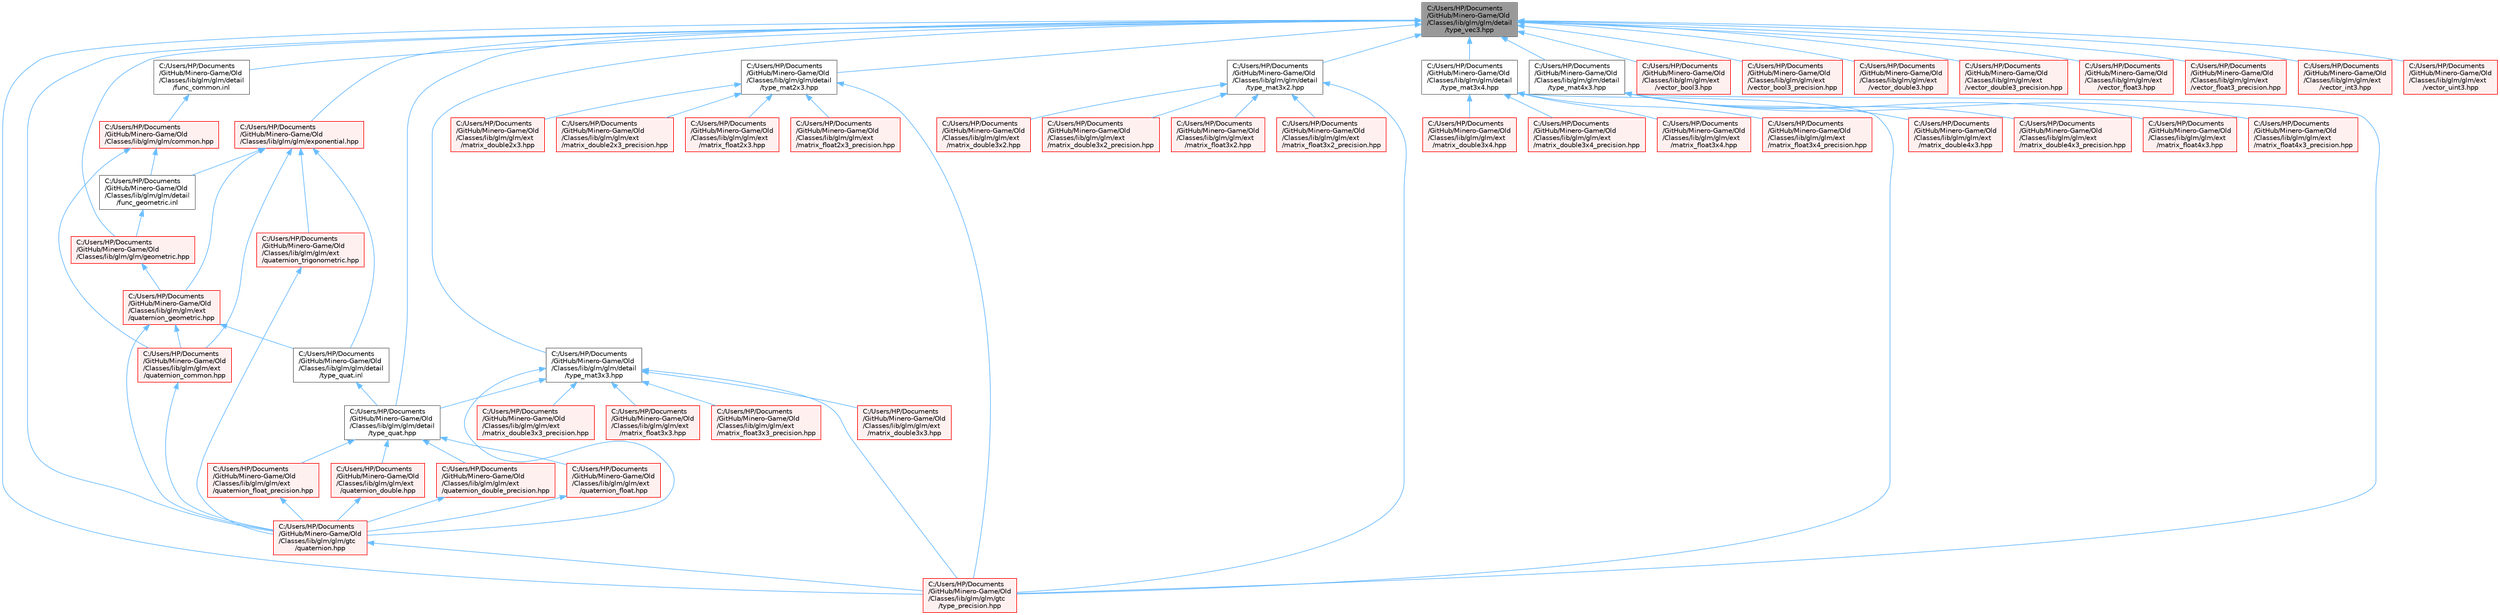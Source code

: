 digraph "C:/Users/HP/Documents/GitHub/Minero-Game/Old/Classes/lib/glm/glm/detail/type_vec3.hpp"
{
 // LATEX_PDF_SIZE
  bgcolor="transparent";
  edge [fontname=Helvetica,fontsize=10,labelfontname=Helvetica,labelfontsize=10];
  node [fontname=Helvetica,fontsize=10,shape=box,height=0.2,width=0.4];
  Node1 [id="Node000001",label="C:/Users/HP/Documents\l/GitHub/Minero-Game/Old\l/Classes/lib/glm/glm/detail\l/type_vec3.hpp",height=0.2,width=0.4,color="gray40", fillcolor="grey60", style="filled", fontcolor="black",tooltip=" "];
  Node1 -> Node2 [id="edge143_Node000001_Node000002",dir="back",color="steelblue1",style="solid",tooltip=" "];
  Node2 [id="Node000002",label="C:/Users/HP/Documents\l/GitHub/Minero-Game/Old\l/Classes/lib/glm/glm/detail\l/func_common.inl",height=0.2,width=0.4,color="grey40", fillcolor="white", style="filled",URL="$_old_2_classes_2lib_2glm_2glm_2detail_2func__common_8inl.html",tooltip=" "];
  Node2 -> Node3 [id="edge144_Node000002_Node000003",dir="back",color="steelblue1",style="solid",tooltip=" "];
  Node3 [id="Node000003",label="C:/Users/HP/Documents\l/GitHub/Minero-Game/Old\l/Classes/lib/glm/glm/common.hpp",height=0.2,width=0.4,color="red", fillcolor="#FFF0F0", style="filled",URL="$_old_2_classes_2lib_2glm_2glm_2common_8hpp.html",tooltip=" "];
  Node3 -> Node7 [id="edge145_Node000003_Node000007",dir="back",color="steelblue1",style="solid",tooltip=" "];
  Node7 [id="Node000007",label="C:/Users/HP/Documents\l/GitHub/Minero-Game/Old\l/Classes/lib/glm/glm/detail\l/func_geometric.inl",height=0.2,width=0.4,color="grey40", fillcolor="white", style="filled",URL="$_old_2_classes_2lib_2glm_2glm_2detail_2func__geometric_8inl.html",tooltip=" "];
  Node7 -> Node8 [id="edge146_Node000007_Node000008",dir="back",color="steelblue1",style="solid",tooltip=" "];
  Node8 [id="Node000008",label="C:/Users/HP/Documents\l/GitHub/Minero-Game/Old\l/Classes/lib/glm/glm/geometric.hpp",height=0.2,width=0.4,color="red", fillcolor="#FFF0F0", style="filled",URL="$_old_2_classes_2lib_2glm_2glm_2geometric_8hpp.html",tooltip=" "];
  Node8 -> Node143 [id="edge147_Node000008_Node000143",dir="back",color="steelblue1",style="solid",tooltip=" "];
  Node143 [id="Node000143",label="C:/Users/HP/Documents\l/GitHub/Minero-Game/Old\l/Classes/lib/glm/glm/ext\l/quaternion_geometric.hpp",height=0.2,width=0.4,color="red", fillcolor="#FFF0F0", style="filled",URL="$_old_2_classes_2lib_2glm_2glm_2ext_2quaternion__geometric_8hpp.html",tooltip=" "];
  Node143 -> Node144 [id="edge148_Node000143_Node000144",dir="back",color="steelblue1",style="solid",tooltip=" "];
  Node144 [id="Node000144",label="C:/Users/HP/Documents\l/GitHub/Minero-Game/Old\l/Classes/lib/glm/glm/detail\l/type_quat.inl",height=0.2,width=0.4,color="grey40", fillcolor="white", style="filled",URL="$_old_2_classes_2lib_2glm_2glm_2detail_2type__quat_8inl.html",tooltip=" "];
  Node144 -> Node106 [id="edge149_Node000144_Node000106",dir="back",color="steelblue1",style="solid",tooltip=" "];
  Node106 [id="Node000106",label="C:/Users/HP/Documents\l/GitHub/Minero-Game/Old\l/Classes/lib/glm/glm/detail\l/type_quat.hpp",height=0.2,width=0.4,color="grey40", fillcolor="white", style="filled",URL="$_old_2_classes_2lib_2glm_2glm_2detail_2type__quat_8hpp.html",tooltip=" "];
  Node106 -> Node107 [id="edge150_Node000106_Node000107",dir="back",color="steelblue1",style="solid",tooltip=" "];
  Node107 [id="Node000107",label="C:/Users/HP/Documents\l/GitHub/Minero-Game/Old\l/Classes/lib/glm/glm/ext\l/quaternion_double.hpp",height=0.2,width=0.4,color="red", fillcolor="#FFF0F0", style="filled",URL="$_old_2_classes_2lib_2glm_2glm_2ext_2quaternion__double_8hpp.html",tooltip=" "];
  Node107 -> Node108 [id="edge151_Node000107_Node000108",dir="back",color="steelblue1",style="solid",tooltip=" "];
  Node108 [id="Node000108",label="C:/Users/HP/Documents\l/GitHub/Minero-Game/Old\l/Classes/lib/glm/glm/gtc\l/quaternion.hpp",height=0.2,width=0.4,color="red", fillcolor="#FFF0F0", style="filled",URL="$_old_2_classes_2lib_2glm_2glm_2gtc_2quaternion_8hpp.html",tooltip=" "];
  Node108 -> Node99 [id="edge152_Node000108_Node000099",dir="back",color="steelblue1",style="solid",tooltip=" "];
  Node99 [id="Node000099",label="C:/Users/HP/Documents\l/GitHub/Minero-Game/Old\l/Classes/lib/glm/glm/gtc\l/type_precision.hpp",height=0.2,width=0.4,color="red", fillcolor="#FFF0F0", style="filled",URL="$_old_2_classes_2lib_2glm_2glm_2gtc_2type__precision_8hpp.html",tooltip=" "];
  Node106 -> Node110 [id="edge153_Node000106_Node000110",dir="back",color="steelblue1",style="solid",tooltip=" "];
  Node110 [id="Node000110",label="C:/Users/HP/Documents\l/GitHub/Minero-Game/Old\l/Classes/lib/glm/glm/ext\l/quaternion_double_precision.hpp",height=0.2,width=0.4,color="red", fillcolor="#FFF0F0", style="filled",URL="$_old_2_classes_2lib_2glm_2glm_2ext_2quaternion__double__precision_8hpp.html",tooltip=" "];
  Node110 -> Node108 [id="edge154_Node000110_Node000108",dir="back",color="steelblue1",style="solid",tooltip=" "];
  Node106 -> Node111 [id="edge155_Node000106_Node000111",dir="back",color="steelblue1",style="solid",tooltip=" "];
  Node111 [id="Node000111",label="C:/Users/HP/Documents\l/GitHub/Minero-Game/Old\l/Classes/lib/glm/glm/ext\l/quaternion_float.hpp",height=0.2,width=0.4,color="red", fillcolor="#FFF0F0", style="filled",URL="$_old_2_classes_2lib_2glm_2glm_2ext_2quaternion__float_8hpp.html",tooltip=" "];
  Node111 -> Node108 [id="edge156_Node000111_Node000108",dir="back",color="steelblue1",style="solid",tooltip=" "];
  Node106 -> Node112 [id="edge157_Node000106_Node000112",dir="back",color="steelblue1",style="solid",tooltip=" "];
  Node112 [id="Node000112",label="C:/Users/HP/Documents\l/GitHub/Minero-Game/Old\l/Classes/lib/glm/glm/ext\l/quaternion_float_precision.hpp",height=0.2,width=0.4,color="red", fillcolor="#FFF0F0", style="filled",URL="$_old_2_classes_2lib_2glm_2glm_2ext_2quaternion__float__precision_8hpp.html",tooltip=" "];
  Node112 -> Node108 [id="edge158_Node000112_Node000108",dir="back",color="steelblue1",style="solid",tooltip=" "];
  Node143 -> Node145 [id="edge159_Node000143_Node000145",dir="back",color="steelblue1",style="solid",tooltip=" "];
  Node145 [id="Node000145",label="C:/Users/HP/Documents\l/GitHub/Minero-Game/Old\l/Classes/lib/glm/glm/ext\l/quaternion_common.hpp",height=0.2,width=0.4,color="red", fillcolor="#FFF0F0", style="filled",URL="$_old_2_classes_2lib_2glm_2glm_2ext_2quaternion__common_8hpp.html",tooltip=" "];
  Node145 -> Node108 [id="edge160_Node000145_Node000108",dir="back",color="steelblue1",style="solid",tooltip=" "];
  Node143 -> Node108 [id="edge161_Node000143_Node000108",dir="back",color="steelblue1",style="solid",tooltip=" "];
  Node3 -> Node145 [id="edge162_Node000003_Node000145",dir="back",color="steelblue1",style="solid",tooltip=" "];
  Node1 -> Node183 [id="edge163_Node000001_Node000183",dir="back",color="steelblue1",style="solid",tooltip=" "];
  Node183 [id="Node000183",label="C:/Users/HP/Documents\l/GitHub/Minero-Game/Old\l/Classes/lib/glm/glm/detail\l/type_mat2x3.hpp",height=0.2,width=0.4,color="grey40", fillcolor="white", style="filled",URL="$_old_2_classes_2lib_2glm_2glm_2detail_2type__mat2x3_8hpp.html",tooltip=" "];
  Node183 -> Node184 [id="edge164_Node000183_Node000184",dir="back",color="steelblue1",style="solid",tooltip=" "];
  Node184 [id="Node000184",label="C:/Users/HP/Documents\l/GitHub/Minero-Game/Old\l/Classes/lib/glm/glm/ext\l/matrix_double2x3.hpp",height=0.2,width=0.4,color="red", fillcolor="#FFF0F0", style="filled",URL="$_old_2_classes_2lib_2glm_2glm_2ext_2matrix__double2x3_8hpp.html",tooltip=" "];
  Node183 -> Node190 [id="edge165_Node000183_Node000190",dir="back",color="steelblue1",style="solid",tooltip=" "];
  Node190 [id="Node000190",label="C:/Users/HP/Documents\l/GitHub/Minero-Game/Old\l/Classes/lib/glm/glm/ext\l/matrix_double2x3_precision.hpp",height=0.2,width=0.4,color="red", fillcolor="#FFF0F0", style="filled",URL="$_old_2_classes_2lib_2glm_2glm_2ext_2matrix__double2x3__precision_8hpp.html",tooltip=" "];
  Node183 -> Node191 [id="edge166_Node000183_Node000191",dir="back",color="steelblue1",style="solid",tooltip=" "];
  Node191 [id="Node000191",label="C:/Users/HP/Documents\l/GitHub/Minero-Game/Old\l/Classes/lib/glm/glm/ext\l/matrix_float2x3.hpp",height=0.2,width=0.4,color="red", fillcolor="#FFF0F0", style="filled",URL="$_old_2_classes_2lib_2glm_2glm_2ext_2matrix__float2x3_8hpp.html",tooltip=" "];
  Node183 -> Node192 [id="edge167_Node000183_Node000192",dir="back",color="steelblue1",style="solid",tooltip=" "];
  Node192 [id="Node000192",label="C:/Users/HP/Documents\l/GitHub/Minero-Game/Old\l/Classes/lib/glm/glm/ext\l/matrix_float2x3_precision.hpp",height=0.2,width=0.4,color="red", fillcolor="#FFF0F0", style="filled",URL="$_old_2_classes_2lib_2glm_2glm_2ext_2matrix__float2x3__precision_8hpp.html",tooltip=" "];
  Node183 -> Node99 [id="edge168_Node000183_Node000099",dir="back",color="steelblue1",style="solid",tooltip=" "];
  Node1 -> Node193 [id="edge169_Node000001_Node000193",dir="back",color="steelblue1",style="solid",tooltip=" "];
  Node193 [id="Node000193",label="C:/Users/HP/Documents\l/GitHub/Minero-Game/Old\l/Classes/lib/glm/glm/detail\l/type_mat3x2.hpp",height=0.2,width=0.4,color="grey40", fillcolor="white", style="filled",URL="$_old_2_classes_2lib_2glm_2glm_2detail_2type__mat3x2_8hpp.html",tooltip=" "];
  Node193 -> Node194 [id="edge170_Node000193_Node000194",dir="back",color="steelblue1",style="solid",tooltip=" "];
  Node194 [id="Node000194",label="C:/Users/HP/Documents\l/GitHub/Minero-Game/Old\l/Classes/lib/glm/glm/ext\l/matrix_double3x2.hpp",height=0.2,width=0.4,color="red", fillcolor="#FFF0F0", style="filled",URL="$_old_2_classes_2lib_2glm_2glm_2ext_2matrix__double3x2_8hpp.html",tooltip=" "];
  Node193 -> Node200 [id="edge171_Node000193_Node000200",dir="back",color="steelblue1",style="solid",tooltip=" "];
  Node200 [id="Node000200",label="C:/Users/HP/Documents\l/GitHub/Minero-Game/Old\l/Classes/lib/glm/glm/ext\l/matrix_double3x2_precision.hpp",height=0.2,width=0.4,color="red", fillcolor="#FFF0F0", style="filled",URL="$_old_2_classes_2lib_2glm_2glm_2ext_2matrix__double3x2__precision_8hpp.html",tooltip=" "];
  Node193 -> Node201 [id="edge172_Node000193_Node000201",dir="back",color="steelblue1",style="solid",tooltip=" "];
  Node201 [id="Node000201",label="C:/Users/HP/Documents\l/GitHub/Minero-Game/Old\l/Classes/lib/glm/glm/ext\l/matrix_float3x2.hpp",height=0.2,width=0.4,color="red", fillcolor="#FFF0F0", style="filled",URL="$_old_2_classes_2lib_2glm_2glm_2ext_2matrix__float3x2_8hpp.html",tooltip=" "];
  Node193 -> Node202 [id="edge173_Node000193_Node000202",dir="back",color="steelblue1",style="solid",tooltip=" "];
  Node202 [id="Node000202",label="C:/Users/HP/Documents\l/GitHub/Minero-Game/Old\l/Classes/lib/glm/glm/ext\l/matrix_float3x2_precision.hpp",height=0.2,width=0.4,color="red", fillcolor="#FFF0F0", style="filled",URL="$_old_2_classes_2lib_2glm_2glm_2ext_2matrix__float3x2__precision_8hpp.html",tooltip=" "];
  Node193 -> Node99 [id="edge174_Node000193_Node000099",dir="back",color="steelblue1",style="solid",tooltip=" "];
  Node1 -> Node105 [id="edge175_Node000001_Node000105",dir="back",color="steelblue1",style="solid",tooltip=" "];
  Node105 [id="Node000105",label="C:/Users/HP/Documents\l/GitHub/Minero-Game/Old\l/Classes/lib/glm/glm/detail\l/type_mat3x3.hpp",height=0.2,width=0.4,color="grey40", fillcolor="white", style="filled",URL="$_old_2_classes_2lib_2glm_2glm_2detail_2type__mat3x3_8hpp.html",tooltip=" "];
  Node105 -> Node106 [id="edge176_Node000105_Node000106",dir="back",color="steelblue1",style="solid",tooltip=" "];
  Node105 -> Node113 [id="edge177_Node000105_Node000113",dir="back",color="steelblue1",style="solid",tooltip=" "];
  Node113 [id="Node000113",label="C:/Users/HP/Documents\l/GitHub/Minero-Game/Old\l/Classes/lib/glm/glm/ext\l/matrix_double3x3.hpp",height=0.2,width=0.4,color="red", fillcolor="#FFF0F0", style="filled",URL="$_old_2_classes_2lib_2glm_2glm_2ext_2matrix__double3x3_8hpp.html",tooltip=" "];
  Node105 -> Node121 [id="edge178_Node000105_Node000121",dir="back",color="steelblue1",style="solid",tooltip=" "];
  Node121 [id="Node000121",label="C:/Users/HP/Documents\l/GitHub/Minero-Game/Old\l/Classes/lib/glm/glm/ext\l/matrix_double3x3_precision.hpp",height=0.2,width=0.4,color="red", fillcolor="#FFF0F0", style="filled",URL="$_old_2_classes_2lib_2glm_2glm_2ext_2matrix__double3x3__precision_8hpp.html",tooltip=" "];
  Node105 -> Node122 [id="edge179_Node000105_Node000122",dir="back",color="steelblue1",style="solid",tooltip=" "];
  Node122 [id="Node000122",label="C:/Users/HP/Documents\l/GitHub/Minero-Game/Old\l/Classes/lib/glm/glm/ext\l/matrix_float3x3.hpp",height=0.2,width=0.4,color="red", fillcolor="#FFF0F0", style="filled",URL="$_old_2_classes_2lib_2glm_2glm_2ext_2matrix__float3x3_8hpp.html",tooltip=" "];
  Node105 -> Node123 [id="edge180_Node000105_Node000123",dir="back",color="steelblue1",style="solid",tooltip=" "];
  Node123 [id="Node000123",label="C:/Users/HP/Documents\l/GitHub/Minero-Game/Old\l/Classes/lib/glm/glm/ext\l/matrix_float3x3_precision.hpp",height=0.2,width=0.4,color="red", fillcolor="#FFF0F0", style="filled",URL="$_old_2_classes_2lib_2glm_2glm_2ext_2matrix__float3x3__precision_8hpp.html",tooltip=" "];
  Node105 -> Node108 [id="edge181_Node000105_Node000108",dir="back",color="steelblue1",style="solid",tooltip=" "];
  Node105 -> Node99 [id="edge182_Node000105_Node000099",dir="back",color="steelblue1",style="solid",tooltip=" "];
  Node1 -> Node203 [id="edge183_Node000001_Node000203",dir="back",color="steelblue1",style="solid",tooltip=" "];
  Node203 [id="Node000203",label="C:/Users/HP/Documents\l/GitHub/Minero-Game/Old\l/Classes/lib/glm/glm/detail\l/type_mat3x4.hpp",height=0.2,width=0.4,color="grey40", fillcolor="white", style="filled",URL="$_old_2_classes_2lib_2glm_2glm_2detail_2type__mat3x4_8hpp.html",tooltip=" "];
  Node203 -> Node204 [id="edge184_Node000203_Node000204",dir="back",color="steelblue1",style="solid",tooltip=" "];
  Node204 [id="Node000204",label="C:/Users/HP/Documents\l/GitHub/Minero-Game/Old\l/Classes/lib/glm/glm/ext\l/matrix_double3x4.hpp",height=0.2,width=0.4,color="red", fillcolor="#FFF0F0", style="filled",URL="$_old_2_classes_2lib_2glm_2glm_2ext_2matrix__double3x4_8hpp.html",tooltip=" "];
  Node203 -> Node210 [id="edge185_Node000203_Node000210",dir="back",color="steelblue1",style="solid",tooltip=" "];
  Node210 [id="Node000210",label="C:/Users/HP/Documents\l/GitHub/Minero-Game/Old\l/Classes/lib/glm/glm/ext\l/matrix_double3x4_precision.hpp",height=0.2,width=0.4,color="red", fillcolor="#FFF0F0", style="filled",URL="$_old_2_classes_2lib_2glm_2glm_2ext_2matrix__double3x4__precision_8hpp.html",tooltip=" "];
  Node203 -> Node211 [id="edge186_Node000203_Node000211",dir="back",color="steelblue1",style="solid",tooltip=" "];
  Node211 [id="Node000211",label="C:/Users/HP/Documents\l/GitHub/Minero-Game/Old\l/Classes/lib/glm/glm/ext\l/matrix_float3x4.hpp",height=0.2,width=0.4,color="red", fillcolor="#FFF0F0", style="filled",URL="$_old_2_classes_2lib_2glm_2glm_2ext_2matrix__float3x4_8hpp.html",tooltip=" "];
  Node203 -> Node212 [id="edge187_Node000203_Node000212",dir="back",color="steelblue1",style="solid",tooltip=" "];
  Node212 [id="Node000212",label="C:/Users/HP/Documents\l/GitHub/Minero-Game/Old\l/Classes/lib/glm/glm/ext\l/matrix_float3x4_precision.hpp",height=0.2,width=0.4,color="red", fillcolor="#FFF0F0", style="filled",URL="$_old_2_classes_2lib_2glm_2glm_2ext_2matrix__float3x4__precision_8hpp.html",tooltip=" "];
  Node203 -> Node99 [id="edge188_Node000203_Node000099",dir="back",color="steelblue1",style="solid",tooltip=" "];
  Node1 -> Node213 [id="edge189_Node000001_Node000213",dir="back",color="steelblue1",style="solid",tooltip=" "];
  Node213 [id="Node000213",label="C:/Users/HP/Documents\l/GitHub/Minero-Game/Old\l/Classes/lib/glm/glm/detail\l/type_mat4x3.hpp",height=0.2,width=0.4,color="grey40", fillcolor="white", style="filled",URL="$_old_2_classes_2lib_2glm_2glm_2detail_2type__mat4x3_8hpp.html",tooltip=" "];
  Node213 -> Node214 [id="edge190_Node000213_Node000214",dir="back",color="steelblue1",style="solid",tooltip=" "];
  Node214 [id="Node000214",label="C:/Users/HP/Documents\l/GitHub/Minero-Game/Old\l/Classes/lib/glm/glm/ext\l/matrix_double4x3.hpp",height=0.2,width=0.4,color="red", fillcolor="#FFF0F0", style="filled",URL="$_old_2_classes_2lib_2glm_2glm_2ext_2matrix__double4x3_8hpp.html",tooltip=" "];
  Node213 -> Node220 [id="edge191_Node000213_Node000220",dir="back",color="steelblue1",style="solid",tooltip=" "];
  Node220 [id="Node000220",label="C:/Users/HP/Documents\l/GitHub/Minero-Game/Old\l/Classes/lib/glm/glm/ext\l/matrix_double4x3_precision.hpp",height=0.2,width=0.4,color="red", fillcolor="#FFF0F0", style="filled",URL="$_old_2_classes_2lib_2glm_2glm_2ext_2matrix__double4x3__precision_8hpp.html",tooltip=" "];
  Node213 -> Node221 [id="edge192_Node000213_Node000221",dir="back",color="steelblue1",style="solid",tooltip=" "];
  Node221 [id="Node000221",label="C:/Users/HP/Documents\l/GitHub/Minero-Game/Old\l/Classes/lib/glm/glm/ext\l/matrix_float4x3.hpp",height=0.2,width=0.4,color="red", fillcolor="#FFF0F0", style="filled",URL="$_old_2_classes_2lib_2glm_2glm_2ext_2matrix__float4x3_8hpp.html",tooltip=" "];
  Node213 -> Node222 [id="edge193_Node000213_Node000222",dir="back",color="steelblue1",style="solid",tooltip=" "];
  Node222 [id="Node000222",label="C:/Users/HP/Documents\l/GitHub/Minero-Game/Old\l/Classes/lib/glm/glm/ext\l/matrix_float4x3_precision.hpp",height=0.2,width=0.4,color="red", fillcolor="#FFF0F0", style="filled",URL="$_old_2_classes_2lib_2glm_2glm_2ext_2matrix__float4x3__precision_8hpp.html",tooltip=" "];
  Node213 -> Node99 [id="edge194_Node000213_Node000099",dir="back",color="steelblue1",style="solid",tooltip=" "];
  Node1 -> Node106 [id="edge195_Node000001_Node000106",dir="back",color="steelblue1",style="solid",tooltip=" "];
  Node1 -> Node223 [id="edge196_Node000001_Node000223",dir="back",color="steelblue1",style="solid",tooltip=" "];
  Node223 [id="Node000223",label="C:/Users/HP/Documents\l/GitHub/Minero-Game/Old\l/Classes/lib/glm/glm/exponential.hpp",height=0.2,width=0.4,color="red", fillcolor="#FFF0F0", style="filled",URL="$_old_2_classes_2lib_2glm_2glm_2exponential_8hpp.html",tooltip=" "];
  Node223 -> Node7 [id="edge197_Node000223_Node000007",dir="back",color="steelblue1",style="solid",tooltip=" "];
  Node223 -> Node144 [id="edge198_Node000223_Node000144",dir="back",color="steelblue1",style="solid",tooltip=" "];
  Node223 -> Node145 [id="edge199_Node000223_Node000145",dir="back",color="steelblue1",style="solid",tooltip=" "];
  Node223 -> Node143 [id="edge200_Node000223_Node000143",dir="back",color="steelblue1",style="solid",tooltip=" "];
  Node223 -> Node174 [id="edge201_Node000223_Node000174",dir="back",color="steelblue1",style="solid",tooltip=" "];
  Node174 [id="Node000174",label="C:/Users/HP/Documents\l/GitHub/Minero-Game/Old\l/Classes/lib/glm/glm/ext\l/quaternion_trigonometric.hpp",height=0.2,width=0.4,color="red", fillcolor="#FFF0F0", style="filled",URL="$_old_2_classes_2lib_2glm_2glm_2ext_2quaternion__trigonometric_8hpp.html",tooltip=" "];
  Node174 -> Node108 [id="edge202_Node000174_Node000108",dir="back",color="steelblue1",style="solid",tooltip=" "];
  Node1 -> Node227 [id="edge203_Node000001_Node000227",dir="back",color="steelblue1",style="solid",tooltip=" "];
  Node227 [id="Node000227",label="C:/Users/HP/Documents\l/GitHub/Minero-Game/Old\l/Classes/lib/glm/glm/ext\l/vector_bool3.hpp",height=0.2,width=0.4,color="red", fillcolor="#FFF0F0", style="filled",URL="$_old_2_classes_2lib_2glm_2glm_2ext_2vector__bool3_8hpp.html",tooltip=" "];
  Node1 -> Node230 [id="edge204_Node000001_Node000230",dir="back",color="steelblue1",style="solid",tooltip=" "];
  Node230 [id="Node000230",label="C:/Users/HP/Documents\l/GitHub/Minero-Game/Old\l/Classes/lib/glm/glm/ext\l/vector_bool3_precision.hpp",height=0.2,width=0.4,color="red", fillcolor="#FFF0F0", style="filled",URL="$_old_2_classes_2lib_2glm_2glm_2ext_2vector__bool3__precision_8hpp.html",tooltip=" "];
  Node1 -> Node231 [id="edge205_Node000001_Node000231",dir="back",color="steelblue1",style="solid",tooltip=" "];
  Node231 [id="Node000231",label="C:/Users/HP/Documents\l/GitHub/Minero-Game/Old\l/Classes/lib/glm/glm/ext\l/vector_double3.hpp",height=0.2,width=0.4,color="red", fillcolor="#FFF0F0", style="filled",URL="$_old_2_classes_2lib_2glm_2glm_2ext_2vector__double3_8hpp.html",tooltip=" "];
  Node1 -> Node232 [id="edge206_Node000001_Node000232",dir="back",color="steelblue1",style="solid",tooltip=" "];
  Node232 [id="Node000232",label="C:/Users/HP/Documents\l/GitHub/Minero-Game/Old\l/Classes/lib/glm/glm/ext\l/vector_double3_precision.hpp",height=0.2,width=0.4,color="red", fillcolor="#FFF0F0", style="filled",URL="$_old_2_classes_2lib_2glm_2glm_2ext_2vector__double3__precision_8hpp.html",tooltip=" "];
  Node1 -> Node233 [id="edge207_Node000001_Node000233",dir="back",color="steelblue1",style="solid",tooltip=" "];
  Node233 [id="Node000233",label="C:/Users/HP/Documents\l/GitHub/Minero-Game/Old\l/Classes/lib/glm/glm/ext\l/vector_float3.hpp",height=0.2,width=0.4,color="red", fillcolor="#FFF0F0", style="filled",URL="$_old_2_classes_2lib_2glm_2glm_2ext_2vector__float3_8hpp.html",tooltip=" "];
  Node1 -> Node234 [id="edge208_Node000001_Node000234",dir="back",color="steelblue1",style="solid",tooltip=" "];
  Node234 [id="Node000234",label="C:/Users/HP/Documents\l/GitHub/Minero-Game/Old\l/Classes/lib/glm/glm/ext\l/vector_float3_precision.hpp",height=0.2,width=0.4,color="red", fillcolor="#FFF0F0", style="filled",URL="$_old_2_classes_2lib_2glm_2glm_2ext_2vector__float3__precision_8hpp.html",tooltip=" "];
  Node1 -> Node235 [id="edge209_Node000001_Node000235",dir="back",color="steelblue1",style="solid",tooltip=" "];
  Node235 [id="Node000235",label="C:/Users/HP/Documents\l/GitHub/Minero-Game/Old\l/Classes/lib/glm/glm/ext\l/vector_int3.hpp",height=0.2,width=0.4,color="red", fillcolor="#FFF0F0", style="filled",URL="$_old_2_classes_2lib_2glm_2glm_2ext_2vector__int3_8hpp.html",tooltip=" "];
  Node1 -> Node237 [id="edge210_Node000001_Node000237",dir="back",color="steelblue1",style="solid",tooltip=" "];
  Node237 [id="Node000237",label="C:/Users/HP/Documents\l/GitHub/Minero-Game/Old\l/Classes/lib/glm/glm/ext\l/vector_uint3.hpp",height=0.2,width=0.4,color="red", fillcolor="#FFF0F0", style="filled",URL="$_old_2_classes_2lib_2glm_2glm_2ext_2vector__uint3_8hpp.html",tooltip=" "];
  Node1 -> Node8 [id="edge211_Node000001_Node000008",dir="back",color="steelblue1",style="solid",tooltip=" "];
  Node1 -> Node108 [id="edge212_Node000001_Node000108",dir="back",color="steelblue1",style="solid",tooltip=" "];
  Node1 -> Node99 [id="edge213_Node000001_Node000099",dir="back",color="steelblue1",style="solid",tooltip=" "];
}
